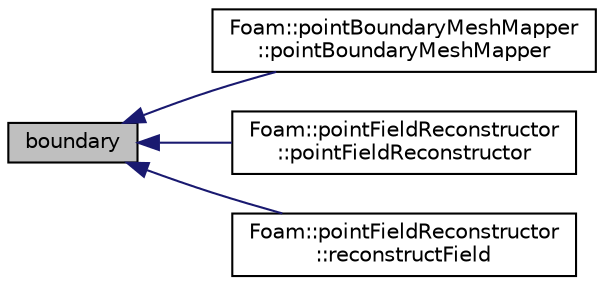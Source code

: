 digraph "boundary"
{
  bgcolor="transparent";
  edge [fontname="Helvetica",fontsize="10",labelfontname="Helvetica",labelfontsize="10"];
  node [fontname="Helvetica",fontsize="10",shape=record];
  rankdir="LR";
  Node1 [label="boundary",height=0.2,width=0.4,color="black", fillcolor="grey75", style="filled" fontcolor="black"];
  Node1 -> Node2 [dir="back",color="midnightblue",fontsize="10",style="solid",fontname="Helvetica"];
  Node2 [label="Foam::pointBoundaryMeshMapper\l::pointBoundaryMeshMapper",height=0.2,width=0.4,color="black",URL="$classFoam_1_1pointBoundaryMeshMapper.html#ace8230622f1d1f51fc5952ac06e55d10",tooltip="Construct from components. "];
  Node1 -> Node3 [dir="back",color="midnightblue",fontsize="10",style="solid",fontname="Helvetica"];
  Node3 [label="Foam::pointFieldReconstructor\l::pointFieldReconstructor",height=0.2,width=0.4,color="black",URL="$classFoam_1_1pointFieldReconstructor.html#aba5c5a2d8790ddb9971d9f0ff60d90db",tooltip="Construct from components. "];
  Node1 -> Node4 [dir="back",color="midnightblue",fontsize="10",style="solid",fontname="Helvetica"];
  Node4 [label="Foam::pointFieldReconstructor\l::reconstructField",height=0.2,width=0.4,color="black",URL="$classFoam_1_1pointFieldReconstructor.html#a3e2b40e9c2972d2d28385935a616502b"];
}
